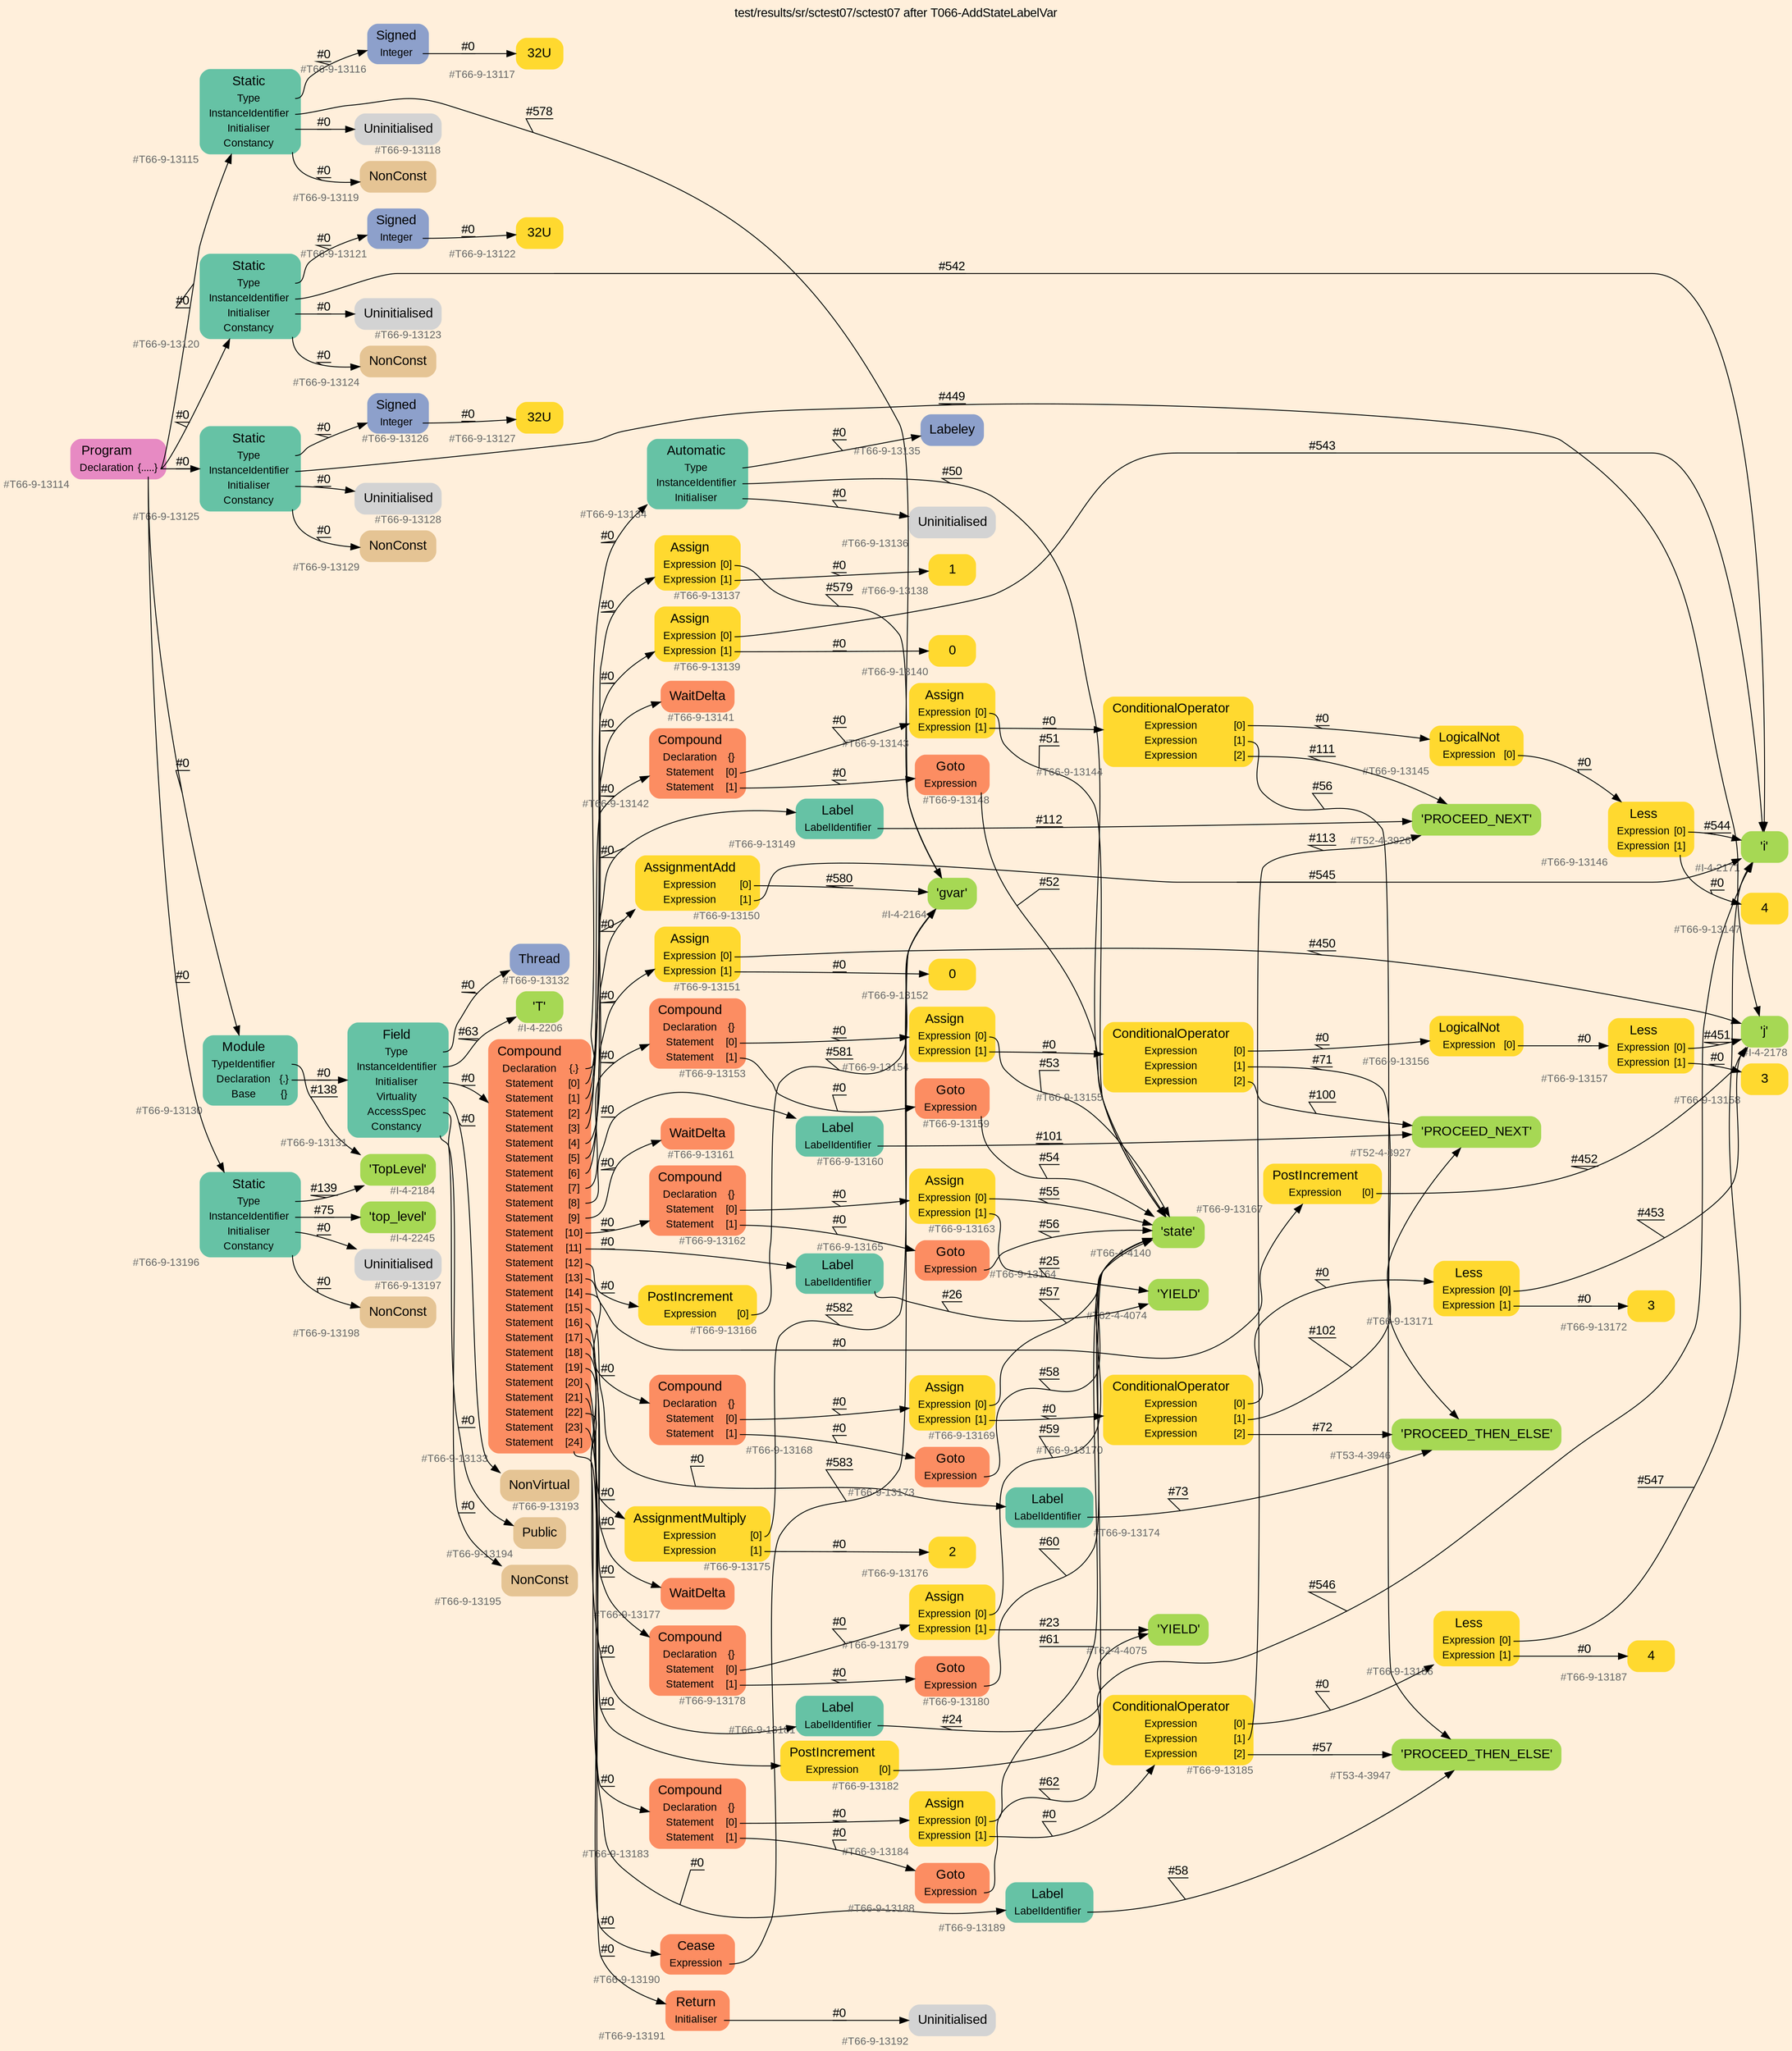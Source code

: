 digraph "test/results/sr/sctest07/sctest07 after T066-AddStateLabelVar" {
label = "test/results/sr/sctest07/sctest07 after T066-AddStateLabelVar"
labelloc = t
graph [
    rankdir = "LR"
    ranksep = 0.3
    bgcolor = antiquewhite1
    color = black
    fontcolor = black
    fontname = "Arial"
];
node [
    fontname = "Arial"
];
edge [
    fontname = "Arial"
];

// -------------------- node figure --------------------
// -------- block #T66-9-13114 ----------
"#T66-9-13114" [
    fillcolor = "/set28/4"
    xlabel = "#T66-9-13114"
    fontsize = "12"
    fontcolor = grey40
    shape = "plaintext"
    label = <<TABLE BORDER="0" CELLBORDER="0" CELLSPACING="0">
     <TR><TD><FONT COLOR="black" POINT-SIZE="15">Program</FONT></TD></TR>
     <TR><TD><FONT COLOR="black" POINT-SIZE="12">Declaration</FONT></TD><TD PORT="port0"><FONT COLOR="black" POINT-SIZE="12">{.....}</FONT></TD></TR>
    </TABLE>>
    style = "rounded,filled"
];

// -------- block #T66-9-13115 ----------
"#T66-9-13115" [
    fillcolor = "/set28/1"
    xlabel = "#T66-9-13115"
    fontsize = "12"
    fontcolor = grey40
    shape = "plaintext"
    label = <<TABLE BORDER="0" CELLBORDER="0" CELLSPACING="0">
     <TR><TD><FONT COLOR="black" POINT-SIZE="15">Static</FONT></TD></TR>
     <TR><TD><FONT COLOR="black" POINT-SIZE="12">Type</FONT></TD><TD PORT="port0"></TD></TR>
     <TR><TD><FONT COLOR="black" POINT-SIZE="12">InstanceIdentifier</FONT></TD><TD PORT="port1"></TD></TR>
     <TR><TD><FONT COLOR="black" POINT-SIZE="12">Initialiser</FONT></TD><TD PORT="port2"></TD></TR>
     <TR><TD><FONT COLOR="black" POINT-SIZE="12">Constancy</FONT></TD><TD PORT="port3"></TD></TR>
    </TABLE>>
    style = "rounded,filled"
];

// -------- block #T66-9-13116 ----------
"#T66-9-13116" [
    fillcolor = "/set28/3"
    xlabel = "#T66-9-13116"
    fontsize = "12"
    fontcolor = grey40
    shape = "plaintext"
    label = <<TABLE BORDER="0" CELLBORDER="0" CELLSPACING="0">
     <TR><TD><FONT COLOR="black" POINT-SIZE="15">Signed</FONT></TD></TR>
     <TR><TD><FONT COLOR="black" POINT-SIZE="12">Integer</FONT></TD><TD PORT="port0"></TD></TR>
    </TABLE>>
    style = "rounded,filled"
];

// -------- block #T66-9-13117 ----------
"#T66-9-13117" [
    fillcolor = "/set28/6"
    xlabel = "#T66-9-13117"
    fontsize = "12"
    fontcolor = grey40
    shape = "plaintext"
    label = <<TABLE BORDER="0" CELLBORDER="0" CELLSPACING="0">
     <TR><TD><FONT COLOR="black" POINT-SIZE="15">32U</FONT></TD></TR>
    </TABLE>>
    style = "rounded,filled"
];

// -------- block #I-4-2164 ----------
"#I-4-2164" [
    fillcolor = "/set28/5"
    xlabel = "#I-4-2164"
    fontsize = "12"
    fontcolor = grey40
    shape = "plaintext"
    label = <<TABLE BORDER="0" CELLBORDER="0" CELLSPACING="0">
     <TR><TD><FONT COLOR="black" POINT-SIZE="15">'gvar'</FONT></TD></TR>
    </TABLE>>
    style = "rounded,filled"
];

// -------- block #T66-9-13118 ----------
"#T66-9-13118" [
    xlabel = "#T66-9-13118"
    fontsize = "12"
    fontcolor = grey40
    shape = "plaintext"
    label = <<TABLE BORDER="0" CELLBORDER="0" CELLSPACING="0">
     <TR><TD><FONT COLOR="black" POINT-SIZE="15">Uninitialised</FONT></TD></TR>
    </TABLE>>
    style = "rounded,filled"
];

// -------- block #T66-9-13119 ----------
"#T66-9-13119" [
    fillcolor = "/set28/7"
    xlabel = "#T66-9-13119"
    fontsize = "12"
    fontcolor = grey40
    shape = "plaintext"
    label = <<TABLE BORDER="0" CELLBORDER="0" CELLSPACING="0">
     <TR><TD><FONT COLOR="black" POINT-SIZE="15">NonConst</FONT></TD></TR>
    </TABLE>>
    style = "rounded,filled"
];

// -------- block #T66-9-13120 ----------
"#T66-9-13120" [
    fillcolor = "/set28/1"
    xlabel = "#T66-9-13120"
    fontsize = "12"
    fontcolor = grey40
    shape = "plaintext"
    label = <<TABLE BORDER="0" CELLBORDER="0" CELLSPACING="0">
     <TR><TD><FONT COLOR="black" POINT-SIZE="15">Static</FONT></TD></TR>
     <TR><TD><FONT COLOR="black" POINT-SIZE="12">Type</FONT></TD><TD PORT="port0"></TD></TR>
     <TR><TD><FONT COLOR="black" POINT-SIZE="12">InstanceIdentifier</FONT></TD><TD PORT="port1"></TD></TR>
     <TR><TD><FONT COLOR="black" POINT-SIZE="12">Initialiser</FONT></TD><TD PORT="port2"></TD></TR>
     <TR><TD><FONT COLOR="black" POINT-SIZE="12">Constancy</FONT></TD><TD PORT="port3"></TD></TR>
    </TABLE>>
    style = "rounded,filled"
];

// -------- block #T66-9-13121 ----------
"#T66-9-13121" [
    fillcolor = "/set28/3"
    xlabel = "#T66-9-13121"
    fontsize = "12"
    fontcolor = grey40
    shape = "plaintext"
    label = <<TABLE BORDER="0" CELLBORDER="0" CELLSPACING="0">
     <TR><TD><FONT COLOR="black" POINT-SIZE="15">Signed</FONT></TD></TR>
     <TR><TD><FONT COLOR="black" POINT-SIZE="12">Integer</FONT></TD><TD PORT="port0"></TD></TR>
    </TABLE>>
    style = "rounded,filled"
];

// -------- block #T66-9-13122 ----------
"#T66-9-13122" [
    fillcolor = "/set28/6"
    xlabel = "#T66-9-13122"
    fontsize = "12"
    fontcolor = grey40
    shape = "plaintext"
    label = <<TABLE BORDER="0" CELLBORDER="0" CELLSPACING="0">
     <TR><TD><FONT COLOR="black" POINT-SIZE="15">32U</FONT></TD></TR>
    </TABLE>>
    style = "rounded,filled"
];

// -------- block #I-4-2171 ----------
"#I-4-2171" [
    fillcolor = "/set28/5"
    xlabel = "#I-4-2171"
    fontsize = "12"
    fontcolor = grey40
    shape = "plaintext"
    label = <<TABLE BORDER="0" CELLBORDER="0" CELLSPACING="0">
     <TR><TD><FONT COLOR="black" POINT-SIZE="15">'i'</FONT></TD></TR>
    </TABLE>>
    style = "rounded,filled"
];

// -------- block #T66-9-13123 ----------
"#T66-9-13123" [
    xlabel = "#T66-9-13123"
    fontsize = "12"
    fontcolor = grey40
    shape = "plaintext"
    label = <<TABLE BORDER="0" CELLBORDER="0" CELLSPACING="0">
     <TR><TD><FONT COLOR="black" POINT-SIZE="15">Uninitialised</FONT></TD></TR>
    </TABLE>>
    style = "rounded,filled"
];

// -------- block #T66-9-13124 ----------
"#T66-9-13124" [
    fillcolor = "/set28/7"
    xlabel = "#T66-9-13124"
    fontsize = "12"
    fontcolor = grey40
    shape = "plaintext"
    label = <<TABLE BORDER="0" CELLBORDER="0" CELLSPACING="0">
     <TR><TD><FONT COLOR="black" POINT-SIZE="15">NonConst</FONT></TD></TR>
    </TABLE>>
    style = "rounded,filled"
];

// -------- block #T66-9-13125 ----------
"#T66-9-13125" [
    fillcolor = "/set28/1"
    xlabel = "#T66-9-13125"
    fontsize = "12"
    fontcolor = grey40
    shape = "plaintext"
    label = <<TABLE BORDER="0" CELLBORDER="0" CELLSPACING="0">
     <TR><TD><FONT COLOR="black" POINT-SIZE="15">Static</FONT></TD></TR>
     <TR><TD><FONT COLOR="black" POINT-SIZE="12">Type</FONT></TD><TD PORT="port0"></TD></TR>
     <TR><TD><FONT COLOR="black" POINT-SIZE="12">InstanceIdentifier</FONT></TD><TD PORT="port1"></TD></TR>
     <TR><TD><FONT COLOR="black" POINT-SIZE="12">Initialiser</FONT></TD><TD PORT="port2"></TD></TR>
     <TR><TD><FONT COLOR="black" POINT-SIZE="12">Constancy</FONT></TD><TD PORT="port3"></TD></TR>
    </TABLE>>
    style = "rounded,filled"
];

// -------- block #T66-9-13126 ----------
"#T66-9-13126" [
    fillcolor = "/set28/3"
    xlabel = "#T66-9-13126"
    fontsize = "12"
    fontcolor = grey40
    shape = "plaintext"
    label = <<TABLE BORDER="0" CELLBORDER="0" CELLSPACING="0">
     <TR><TD><FONT COLOR="black" POINT-SIZE="15">Signed</FONT></TD></TR>
     <TR><TD><FONT COLOR="black" POINT-SIZE="12">Integer</FONT></TD><TD PORT="port0"></TD></TR>
    </TABLE>>
    style = "rounded,filled"
];

// -------- block #T66-9-13127 ----------
"#T66-9-13127" [
    fillcolor = "/set28/6"
    xlabel = "#T66-9-13127"
    fontsize = "12"
    fontcolor = grey40
    shape = "plaintext"
    label = <<TABLE BORDER="0" CELLBORDER="0" CELLSPACING="0">
     <TR><TD><FONT COLOR="black" POINT-SIZE="15">32U</FONT></TD></TR>
    </TABLE>>
    style = "rounded,filled"
];

// -------- block #I-4-2178 ----------
"#I-4-2178" [
    fillcolor = "/set28/5"
    xlabel = "#I-4-2178"
    fontsize = "12"
    fontcolor = grey40
    shape = "plaintext"
    label = <<TABLE BORDER="0" CELLBORDER="0" CELLSPACING="0">
     <TR><TD><FONT COLOR="black" POINT-SIZE="15">'j'</FONT></TD></TR>
    </TABLE>>
    style = "rounded,filled"
];

// -------- block #T66-9-13128 ----------
"#T66-9-13128" [
    xlabel = "#T66-9-13128"
    fontsize = "12"
    fontcolor = grey40
    shape = "plaintext"
    label = <<TABLE BORDER="0" CELLBORDER="0" CELLSPACING="0">
     <TR><TD><FONT COLOR="black" POINT-SIZE="15">Uninitialised</FONT></TD></TR>
    </TABLE>>
    style = "rounded,filled"
];

// -------- block #T66-9-13129 ----------
"#T66-9-13129" [
    fillcolor = "/set28/7"
    xlabel = "#T66-9-13129"
    fontsize = "12"
    fontcolor = grey40
    shape = "plaintext"
    label = <<TABLE BORDER="0" CELLBORDER="0" CELLSPACING="0">
     <TR><TD><FONT COLOR="black" POINT-SIZE="15">NonConst</FONT></TD></TR>
    </TABLE>>
    style = "rounded,filled"
];

// -------- block #T66-9-13130 ----------
"#T66-9-13130" [
    fillcolor = "/set28/1"
    xlabel = "#T66-9-13130"
    fontsize = "12"
    fontcolor = grey40
    shape = "plaintext"
    label = <<TABLE BORDER="0" CELLBORDER="0" CELLSPACING="0">
     <TR><TD><FONT COLOR="black" POINT-SIZE="15">Module</FONT></TD></TR>
     <TR><TD><FONT COLOR="black" POINT-SIZE="12">TypeIdentifier</FONT></TD><TD PORT="port0"></TD></TR>
     <TR><TD><FONT COLOR="black" POINT-SIZE="12">Declaration</FONT></TD><TD PORT="port1"><FONT COLOR="black" POINT-SIZE="12">{.}</FONT></TD></TR>
     <TR><TD><FONT COLOR="black" POINT-SIZE="12">Base</FONT></TD><TD PORT="port2"><FONT COLOR="black" POINT-SIZE="12">{}</FONT></TD></TR>
    </TABLE>>
    style = "rounded,filled"
];

// -------- block #I-4-2184 ----------
"#I-4-2184" [
    fillcolor = "/set28/5"
    xlabel = "#I-4-2184"
    fontsize = "12"
    fontcolor = grey40
    shape = "plaintext"
    label = <<TABLE BORDER="0" CELLBORDER="0" CELLSPACING="0">
     <TR><TD><FONT COLOR="black" POINT-SIZE="15">'TopLevel'</FONT></TD></TR>
    </TABLE>>
    style = "rounded,filled"
];

// -------- block #T66-9-13131 ----------
"#T66-9-13131" [
    fillcolor = "/set28/1"
    xlabel = "#T66-9-13131"
    fontsize = "12"
    fontcolor = grey40
    shape = "plaintext"
    label = <<TABLE BORDER="0" CELLBORDER="0" CELLSPACING="0">
     <TR><TD><FONT COLOR="black" POINT-SIZE="15">Field</FONT></TD></TR>
     <TR><TD><FONT COLOR="black" POINT-SIZE="12">Type</FONT></TD><TD PORT="port0"></TD></TR>
     <TR><TD><FONT COLOR="black" POINT-SIZE="12">InstanceIdentifier</FONT></TD><TD PORT="port1"></TD></TR>
     <TR><TD><FONT COLOR="black" POINT-SIZE="12">Initialiser</FONT></TD><TD PORT="port2"></TD></TR>
     <TR><TD><FONT COLOR="black" POINT-SIZE="12">Virtuality</FONT></TD><TD PORT="port3"></TD></TR>
     <TR><TD><FONT COLOR="black" POINT-SIZE="12">AccessSpec</FONT></TD><TD PORT="port4"></TD></TR>
     <TR><TD><FONT COLOR="black" POINT-SIZE="12">Constancy</FONT></TD><TD PORT="port5"></TD></TR>
    </TABLE>>
    style = "rounded,filled"
];

// -------- block #T66-9-13132 ----------
"#T66-9-13132" [
    fillcolor = "/set28/3"
    xlabel = "#T66-9-13132"
    fontsize = "12"
    fontcolor = grey40
    shape = "plaintext"
    label = <<TABLE BORDER="0" CELLBORDER="0" CELLSPACING="0">
     <TR><TD><FONT COLOR="black" POINT-SIZE="15">Thread</FONT></TD></TR>
    </TABLE>>
    style = "rounded,filled"
];

// -------- block #I-4-2206 ----------
"#I-4-2206" [
    fillcolor = "/set28/5"
    xlabel = "#I-4-2206"
    fontsize = "12"
    fontcolor = grey40
    shape = "plaintext"
    label = <<TABLE BORDER="0" CELLBORDER="0" CELLSPACING="0">
     <TR><TD><FONT COLOR="black" POINT-SIZE="15">'T'</FONT></TD></TR>
    </TABLE>>
    style = "rounded,filled"
];

// -------- block #T66-9-13133 ----------
"#T66-9-13133" [
    fillcolor = "/set28/2"
    xlabel = "#T66-9-13133"
    fontsize = "12"
    fontcolor = grey40
    shape = "plaintext"
    label = <<TABLE BORDER="0" CELLBORDER="0" CELLSPACING="0">
     <TR><TD><FONT COLOR="black" POINT-SIZE="15">Compound</FONT></TD></TR>
     <TR><TD><FONT COLOR="black" POINT-SIZE="12">Declaration</FONT></TD><TD PORT="port0"><FONT COLOR="black" POINT-SIZE="12">{.}</FONT></TD></TR>
     <TR><TD><FONT COLOR="black" POINT-SIZE="12">Statement</FONT></TD><TD PORT="port1"><FONT COLOR="black" POINT-SIZE="12">[0]</FONT></TD></TR>
     <TR><TD><FONT COLOR="black" POINT-SIZE="12">Statement</FONT></TD><TD PORT="port2"><FONT COLOR="black" POINT-SIZE="12">[1]</FONT></TD></TR>
     <TR><TD><FONT COLOR="black" POINT-SIZE="12">Statement</FONT></TD><TD PORT="port3"><FONT COLOR="black" POINT-SIZE="12">[2]</FONT></TD></TR>
     <TR><TD><FONT COLOR="black" POINT-SIZE="12">Statement</FONT></TD><TD PORT="port4"><FONT COLOR="black" POINT-SIZE="12">[3]</FONT></TD></TR>
     <TR><TD><FONT COLOR="black" POINT-SIZE="12">Statement</FONT></TD><TD PORT="port5"><FONT COLOR="black" POINT-SIZE="12">[4]</FONT></TD></TR>
     <TR><TD><FONT COLOR="black" POINT-SIZE="12">Statement</FONT></TD><TD PORT="port6"><FONT COLOR="black" POINT-SIZE="12">[5]</FONT></TD></TR>
     <TR><TD><FONT COLOR="black" POINT-SIZE="12">Statement</FONT></TD><TD PORT="port7"><FONT COLOR="black" POINT-SIZE="12">[6]</FONT></TD></TR>
     <TR><TD><FONT COLOR="black" POINT-SIZE="12">Statement</FONT></TD><TD PORT="port8"><FONT COLOR="black" POINT-SIZE="12">[7]</FONT></TD></TR>
     <TR><TD><FONT COLOR="black" POINT-SIZE="12">Statement</FONT></TD><TD PORT="port9"><FONT COLOR="black" POINT-SIZE="12">[8]</FONT></TD></TR>
     <TR><TD><FONT COLOR="black" POINT-SIZE="12">Statement</FONT></TD><TD PORT="port10"><FONT COLOR="black" POINT-SIZE="12">[9]</FONT></TD></TR>
     <TR><TD><FONT COLOR="black" POINT-SIZE="12">Statement</FONT></TD><TD PORT="port11"><FONT COLOR="black" POINT-SIZE="12">[10]</FONT></TD></TR>
     <TR><TD><FONT COLOR="black" POINT-SIZE="12">Statement</FONT></TD><TD PORT="port12"><FONT COLOR="black" POINT-SIZE="12">[11]</FONT></TD></TR>
     <TR><TD><FONT COLOR="black" POINT-SIZE="12">Statement</FONT></TD><TD PORT="port13"><FONT COLOR="black" POINT-SIZE="12">[12]</FONT></TD></TR>
     <TR><TD><FONT COLOR="black" POINT-SIZE="12">Statement</FONT></TD><TD PORT="port14"><FONT COLOR="black" POINT-SIZE="12">[13]</FONT></TD></TR>
     <TR><TD><FONT COLOR="black" POINT-SIZE="12">Statement</FONT></TD><TD PORT="port15"><FONT COLOR="black" POINT-SIZE="12">[14]</FONT></TD></TR>
     <TR><TD><FONT COLOR="black" POINT-SIZE="12">Statement</FONT></TD><TD PORT="port16"><FONT COLOR="black" POINT-SIZE="12">[15]</FONT></TD></TR>
     <TR><TD><FONT COLOR="black" POINT-SIZE="12">Statement</FONT></TD><TD PORT="port17"><FONT COLOR="black" POINT-SIZE="12">[16]</FONT></TD></TR>
     <TR><TD><FONT COLOR="black" POINT-SIZE="12">Statement</FONT></TD><TD PORT="port18"><FONT COLOR="black" POINT-SIZE="12">[17]</FONT></TD></TR>
     <TR><TD><FONT COLOR="black" POINT-SIZE="12">Statement</FONT></TD><TD PORT="port19"><FONT COLOR="black" POINT-SIZE="12">[18]</FONT></TD></TR>
     <TR><TD><FONT COLOR="black" POINT-SIZE="12">Statement</FONT></TD><TD PORT="port20"><FONT COLOR="black" POINT-SIZE="12">[19]</FONT></TD></TR>
     <TR><TD><FONT COLOR="black" POINT-SIZE="12">Statement</FONT></TD><TD PORT="port21"><FONT COLOR="black" POINT-SIZE="12">[20]</FONT></TD></TR>
     <TR><TD><FONT COLOR="black" POINT-SIZE="12">Statement</FONT></TD><TD PORT="port22"><FONT COLOR="black" POINT-SIZE="12">[21]</FONT></TD></TR>
     <TR><TD><FONT COLOR="black" POINT-SIZE="12">Statement</FONT></TD><TD PORT="port23"><FONT COLOR="black" POINT-SIZE="12">[22]</FONT></TD></TR>
     <TR><TD><FONT COLOR="black" POINT-SIZE="12">Statement</FONT></TD><TD PORT="port24"><FONT COLOR="black" POINT-SIZE="12">[23]</FONT></TD></TR>
     <TR><TD><FONT COLOR="black" POINT-SIZE="12">Statement</FONT></TD><TD PORT="port25"><FONT COLOR="black" POINT-SIZE="12">[24]</FONT></TD></TR>
    </TABLE>>
    style = "rounded,filled"
];

// -------- block #T66-9-13134 ----------
"#T66-9-13134" [
    fillcolor = "/set28/1"
    xlabel = "#T66-9-13134"
    fontsize = "12"
    fontcolor = grey40
    shape = "plaintext"
    label = <<TABLE BORDER="0" CELLBORDER="0" CELLSPACING="0">
     <TR><TD><FONT COLOR="black" POINT-SIZE="15">Automatic</FONT></TD></TR>
     <TR><TD><FONT COLOR="black" POINT-SIZE="12">Type</FONT></TD><TD PORT="port0"></TD></TR>
     <TR><TD><FONT COLOR="black" POINT-SIZE="12">InstanceIdentifier</FONT></TD><TD PORT="port1"></TD></TR>
     <TR><TD><FONT COLOR="black" POINT-SIZE="12">Initialiser</FONT></TD><TD PORT="port2"></TD></TR>
    </TABLE>>
    style = "rounded,filled"
];

// -------- block #T66-9-13135 ----------
"#T66-9-13135" [
    fillcolor = "/set28/3"
    xlabel = "#T66-9-13135"
    fontsize = "12"
    fontcolor = grey40
    shape = "plaintext"
    label = <<TABLE BORDER="0" CELLBORDER="0" CELLSPACING="0">
     <TR><TD><FONT COLOR="black" POINT-SIZE="15">Labeley</FONT></TD></TR>
    </TABLE>>
    style = "rounded,filled"
];

// -------- block #T66-4-4140 ----------
"#T66-4-4140" [
    fillcolor = "/set28/5"
    xlabel = "#T66-4-4140"
    fontsize = "12"
    fontcolor = grey40
    shape = "plaintext"
    label = <<TABLE BORDER="0" CELLBORDER="0" CELLSPACING="0">
     <TR><TD><FONT COLOR="black" POINT-SIZE="15">'state'</FONT></TD></TR>
    </TABLE>>
    style = "rounded,filled"
];

// -------- block #T66-9-13136 ----------
"#T66-9-13136" [
    xlabel = "#T66-9-13136"
    fontsize = "12"
    fontcolor = grey40
    shape = "plaintext"
    label = <<TABLE BORDER="0" CELLBORDER="0" CELLSPACING="0">
     <TR><TD><FONT COLOR="black" POINT-SIZE="15">Uninitialised</FONT></TD></TR>
    </TABLE>>
    style = "rounded,filled"
];

// -------- block #T66-9-13137 ----------
"#T66-9-13137" [
    fillcolor = "/set28/6"
    xlabel = "#T66-9-13137"
    fontsize = "12"
    fontcolor = grey40
    shape = "plaintext"
    label = <<TABLE BORDER="0" CELLBORDER="0" CELLSPACING="0">
     <TR><TD><FONT COLOR="black" POINT-SIZE="15">Assign</FONT></TD></TR>
     <TR><TD><FONT COLOR="black" POINT-SIZE="12">Expression</FONT></TD><TD PORT="port0"><FONT COLOR="black" POINT-SIZE="12">[0]</FONT></TD></TR>
     <TR><TD><FONT COLOR="black" POINT-SIZE="12">Expression</FONT></TD><TD PORT="port1"><FONT COLOR="black" POINT-SIZE="12">[1]</FONT></TD></TR>
    </TABLE>>
    style = "rounded,filled"
];

// -------- block #T66-9-13138 ----------
"#T66-9-13138" [
    fillcolor = "/set28/6"
    xlabel = "#T66-9-13138"
    fontsize = "12"
    fontcolor = grey40
    shape = "plaintext"
    label = <<TABLE BORDER="0" CELLBORDER="0" CELLSPACING="0">
     <TR><TD><FONT COLOR="black" POINT-SIZE="15">1</FONT></TD></TR>
    </TABLE>>
    style = "rounded,filled"
];

// -------- block #T66-9-13139 ----------
"#T66-9-13139" [
    fillcolor = "/set28/6"
    xlabel = "#T66-9-13139"
    fontsize = "12"
    fontcolor = grey40
    shape = "plaintext"
    label = <<TABLE BORDER="0" CELLBORDER="0" CELLSPACING="0">
     <TR><TD><FONT COLOR="black" POINT-SIZE="15">Assign</FONT></TD></TR>
     <TR><TD><FONT COLOR="black" POINT-SIZE="12">Expression</FONT></TD><TD PORT="port0"><FONT COLOR="black" POINT-SIZE="12">[0]</FONT></TD></TR>
     <TR><TD><FONT COLOR="black" POINT-SIZE="12">Expression</FONT></TD><TD PORT="port1"><FONT COLOR="black" POINT-SIZE="12">[1]</FONT></TD></TR>
    </TABLE>>
    style = "rounded,filled"
];

// -------- block #T66-9-13140 ----------
"#T66-9-13140" [
    fillcolor = "/set28/6"
    xlabel = "#T66-9-13140"
    fontsize = "12"
    fontcolor = grey40
    shape = "plaintext"
    label = <<TABLE BORDER="0" CELLBORDER="0" CELLSPACING="0">
     <TR><TD><FONT COLOR="black" POINT-SIZE="15">0</FONT></TD></TR>
    </TABLE>>
    style = "rounded,filled"
];

// -------- block #T66-9-13141 ----------
"#T66-9-13141" [
    fillcolor = "/set28/2"
    xlabel = "#T66-9-13141"
    fontsize = "12"
    fontcolor = grey40
    shape = "plaintext"
    label = <<TABLE BORDER="0" CELLBORDER="0" CELLSPACING="0">
     <TR><TD><FONT COLOR="black" POINT-SIZE="15">WaitDelta</FONT></TD></TR>
    </TABLE>>
    style = "rounded,filled"
];

// -------- block #T66-9-13142 ----------
"#T66-9-13142" [
    fillcolor = "/set28/2"
    xlabel = "#T66-9-13142"
    fontsize = "12"
    fontcolor = grey40
    shape = "plaintext"
    label = <<TABLE BORDER="0" CELLBORDER="0" CELLSPACING="0">
     <TR><TD><FONT COLOR="black" POINT-SIZE="15">Compound</FONT></TD></TR>
     <TR><TD><FONT COLOR="black" POINT-SIZE="12">Declaration</FONT></TD><TD PORT="port0"><FONT COLOR="black" POINT-SIZE="12">{}</FONT></TD></TR>
     <TR><TD><FONT COLOR="black" POINT-SIZE="12">Statement</FONT></TD><TD PORT="port1"><FONT COLOR="black" POINT-SIZE="12">[0]</FONT></TD></TR>
     <TR><TD><FONT COLOR="black" POINT-SIZE="12">Statement</FONT></TD><TD PORT="port2"><FONT COLOR="black" POINT-SIZE="12">[1]</FONT></TD></TR>
    </TABLE>>
    style = "rounded,filled"
];

// -------- block #T66-9-13143 ----------
"#T66-9-13143" [
    fillcolor = "/set28/6"
    xlabel = "#T66-9-13143"
    fontsize = "12"
    fontcolor = grey40
    shape = "plaintext"
    label = <<TABLE BORDER="0" CELLBORDER="0" CELLSPACING="0">
     <TR><TD><FONT COLOR="black" POINT-SIZE="15">Assign</FONT></TD></TR>
     <TR><TD><FONT COLOR="black" POINT-SIZE="12">Expression</FONT></TD><TD PORT="port0"><FONT COLOR="black" POINT-SIZE="12">[0]</FONT></TD></TR>
     <TR><TD><FONT COLOR="black" POINT-SIZE="12">Expression</FONT></TD><TD PORT="port1"><FONT COLOR="black" POINT-SIZE="12">[1]</FONT></TD></TR>
    </TABLE>>
    style = "rounded,filled"
];

// -------- block #T66-9-13144 ----------
"#T66-9-13144" [
    fillcolor = "/set28/6"
    xlabel = "#T66-9-13144"
    fontsize = "12"
    fontcolor = grey40
    shape = "plaintext"
    label = <<TABLE BORDER="0" CELLBORDER="0" CELLSPACING="0">
     <TR><TD><FONT COLOR="black" POINT-SIZE="15">ConditionalOperator</FONT></TD></TR>
     <TR><TD><FONT COLOR="black" POINT-SIZE="12">Expression</FONT></TD><TD PORT="port0"><FONT COLOR="black" POINT-SIZE="12">[0]</FONT></TD></TR>
     <TR><TD><FONT COLOR="black" POINT-SIZE="12">Expression</FONT></TD><TD PORT="port1"><FONT COLOR="black" POINT-SIZE="12">[1]</FONT></TD></TR>
     <TR><TD><FONT COLOR="black" POINT-SIZE="12">Expression</FONT></TD><TD PORT="port2"><FONT COLOR="black" POINT-SIZE="12">[2]</FONT></TD></TR>
    </TABLE>>
    style = "rounded,filled"
];

// -------- block #T66-9-13145 ----------
"#T66-9-13145" [
    fillcolor = "/set28/6"
    xlabel = "#T66-9-13145"
    fontsize = "12"
    fontcolor = grey40
    shape = "plaintext"
    label = <<TABLE BORDER="0" CELLBORDER="0" CELLSPACING="0">
     <TR><TD><FONT COLOR="black" POINT-SIZE="15">LogicalNot</FONT></TD></TR>
     <TR><TD><FONT COLOR="black" POINT-SIZE="12">Expression</FONT></TD><TD PORT="port0"><FONT COLOR="black" POINT-SIZE="12">[0]</FONT></TD></TR>
    </TABLE>>
    style = "rounded,filled"
];

// -------- block #T66-9-13146 ----------
"#T66-9-13146" [
    fillcolor = "/set28/6"
    xlabel = "#T66-9-13146"
    fontsize = "12"
    fontcolor = grey40
    shape = "plaintext"
    label = <<TABLE BORDER="0" CELLBORDER="0" CELLSPACING="0">
     <TR><TD><FONT COLOR="black" POINT-SIZE="15">Less</FONT></TD></TR>
     <TR><TD><FONT COLOR="black" POINT-SIZE="12">Expression</FONT></TD><TD PORT="port0"><FONT COLOR="black" POINT-SIZE="12">[0]</FONT></TD></TR>
     <TR><TD><FONT COLOR="black" POINT-SIZE="12">Expression</FONT></TD><TD PORT="port1"><FONT COLOR="black" POINT-SIZE="12">[1]</FONT></TD></TR>
    </TABLE>>
    style = "rounded,filled"
];

// -------- block #T66-9-13147 ----------
"#T66-9-13147" [
    fillcolor = "/set28/6"
    xlabel = "#T66-9-13147"
    fontsize = "12"
    fontcolor = grey40
    shape = "plaintext"
    label = <<TABLE BORDER="0" CELLBORDER="0" CELLSPACING="0">
     <TR><TD><FONT COLOR="black" POINT-SIZE="15">4</FONT></TD></TR>
    </TABLE>>
    style = "rounded,filled"
];

// -------- block #T53-4-3947 ----------
"#T53-4-3947" [
    fillcolor = "/set28/5"
    xlabel = "#T53-4-3947"
    fontsize = "12"
    fontcolor = grey40
    shape = "plaintext"
    label = <<TABLE BORDER="0" CELLBORDER="0" CELLSPACING="0">
     <TR><TD><FONT COLOR="black" POINT-SIZE="15">'PROCEED_THEN_ELSE'</FONT></TD></TR>
    </TABLE>>
    style = "rounded,filled"
];

// -------- block #T52-4-3926 ----------
"#T52-4-3926" [
    fillcolor = "/set28/5"
    xlabel = "#T52-4-3926"
    fontsize = "12"
    fontcolor = grey40
    shape = "plaintext"
    label = <<TABLE BORDER="0" CELLBORDER="0" CELLSPACING="0">
     <TR><TD><FONT COLOR="black" POINT-SIZE="15">'PROCEED_NEXT'</FONT></TD></TR>
    </TABLE>>
    style = "rounded,filled"
];

// -------- block #T66-9-13148 ----------
"#T66-9-13148" [
    fillcolor = "/set28/2"
    xlabel = "#T66-9-13148"
    fontsize = "12"
    fontcolor = grey40
    shape = "plaintext"
    label = <<TABLE BORDER="0" CELLBORDER="0" CELLSPACING="0">
     <TR><TD><FONT COLOR="black" POINT-SIZE="15">Goto</FONT></TD></TR>
     <TR><TD><FONT COLOR="black" POINT-SIZE="12">Expression</FONT></TD><TD PORT="port0"></TD></TR>
    </TABLE>>
    style = "rounded,filled"
];

// -------- block #T66-9-13149 ----------
"#T66-9-13149" [
    fillcolor = "/set28/1"
    xlabel = "#T66-9-13149"
    fontsize = "12"
    fontcolor = grey40
    shape = "plaintext"
    label = <<TABLE BORDER="0" CELLBORDER="0" CELLSPACING="0">
     <TR><TD><FONT COLOR="black" POINT-SIZE="15">Label</FONT></TD></TR>
     <TR><TD><FONT COLOR="black" POINT-SIZE="12">LabelIdentifier</FONT></TD><TD PORT="port0"></TD></TR>
    </TABLE>>
    style = "rounded,filled"
];

// -------- block #T66-9-13150 ----------
"#T66-9-13150" [
    fillcolor = "/set28/6"
    xlabel = "#T66-9-13150"
    fontsize = "12"
    fontcolor = grey40
    shape = "plaintext"
    label = <<TABLE BORDER="0" CELLBORDER="0" CELLSPACING="0">
     <TR><TD><FONT COLOR="black" POINT-SIZE="15">AssignmentAdd</FONT></TD></TR>
     <TR><TD><FONT COLOR="black" POINT-SIZE="12">Expression</FONT></TD><TD PORT="port0"><FONT COLOR="black" POINT-SIZE="12">[0]</FONT></TD></TR>
     <TR><TD><FONT COLOR="black" POINT-SIZE="12">Expression</FONT></TD><TD PORT="port1"><FONT COLOR="black" POINT-SIZE="12">[1]</FONT></TD></TR>
    </TABLE>>
    style = "rounded,filled"
];

// -------- block #T66-9-13151 ----------
"#T66-9-13151" [
    fillcolor = "/set28/6"
    xlabel = "#T66-9-13151"
    fontsize = "12"
    fontcolor = grey40
    shape = "plaintext"
    label = <<TABLE BORDER="0" CELLBORDER="0" CELLSPACING="0">
     <TR><TD><FONT COLOR="black" POINT-SIZE="15">Assign</FONT></TD></TR>
     <TR><TD><FONT COLOR="black" POINT-SIZE="12">Expression</FONT></TD><TD PORT="port0"><FONT COLOR="black" POINT-SIZE="12">[0]</FONT></TD></TR>
     <TR><TD><FONT COLOR="black" POINT-SIZE="12">Expression</FONT></TD><TD PORT="port1"><FONT COLOR="black" POINT-SIZE="12">[1]</FONT></TD></TR>
    </TABLE>>
    style = "rounded,filled"
];

// -------- block #T66-9-13152 ----------
"#T66-9-13152" [
    fillcolor = "/set28/6"
    xlabel = "#T66-9-13152"
    fontsize = "12"
    fontcolor = grey40
    shape = "plaintext"
    label = <<TABLE BORDER="0" CELLBORDER="0" CELLSPACING="0">
     <TR><TD><FONT COLOR="black" POINT-SIZE="15">0</FONT></TD></TR>
    </TABLE>>
    style = "rounded,filled"
];

// -------- block #T66-9-13153 ----------
"#T66-9-13153" [
    fillcolor = "/set28/2"
    xlabel = "#T66-9-13153"
    fontsize = "12"
    fontcolor = grey40
    shape = "plaintext"
    label = <<TABLE BORDER="0" CELLBORDER="0" CELLSPACING="0">
     <TR><TD><FONT COLOR="black" POINT-SIZE="15">Compound</FONT></TD></TR>
     <TR><TD><FONT COLOR="black" POINT-SIZE="12">Declaration</FONT></TD><TD PORT="port0"><FONT COLOR="black" POINT-SIZE="12">{}</FONT></TD></TR>
     <TR><TD><FONT COLOR="black" POINT-SIZE="12">Statement</FONT></TD><TD PORT="port1"><FONT COLOR="black" POINT-SIZE="12">[0]</FONT></TD></TR>
     <TR><TD><FONT COLOR="black" POINT-SIZE="12">Statement</FONT></TD><TD PORT="port2"><FONT COLOR="black" POINT-SIZE="12">[1]</FONT></TD></TR>
    </TABLE>>
    style = "rounded,filled"
];

// -------- block #T66-9-13154 ----------
"#T66-9-13154" [
    fillcolor = "/set28/6"
    xlabel = "#T66-9-13154"
    fontsize = "12"
    fontcolor = grey40
    shape = "plaintext"
    label = <<TABLE BORDER="0" CELLBORDER="0" CELLSPACING="0">
     <TR><TD><FONT COLOR="black" POINT-SIZE="15">Assign</FONT></TD></TR>
     <TR><TD><FONT COLOR="black" POINT-SIZE="12">Expression</FONT></TD><TD PORT="port0"><FONT COLOR="black" POINT-SIZE="12">[0]</FONT></TD></TR>
     <TR><TD><FONT COLOR="black" POINT-SIZE="12">Expression</FONT></TD><TD PORT="port1"><FONT COLOR="black" POINT-SIZE="12">[1]</FONT></TD></TR>
    </TABLE>>
    style = "rounded,filled"
];

// -------- block #T66-9-13155 ----------
"#T66-9-13155" [
    fillcolor = "/set28/6"
    xlabel = "#T66-9-13155"
    fontsize = "12"
    fontcolor = grey40
    shape = "plaintext"
    label = <<TABLE BORDER="0" CELLBORDER="0" CELLSPACING="0">
     <TR><TD><FONT COLOR="black" POINT-SIZE="15">ConditionalOperator</FONT></TD></TR>
     <TR><TD><FONT COLOR="black" POINT-SIZE="12">Expression</FONT></TD><TD PORT="port0"><FONT COLOR="black" POINT-SIZE="12">[0]</FONT></TD></TR>
     <TR><TD><FONT COLOR="black" POINT-SIZE="12">Expression</FONT></TD><TD PORT="port1"><FONT COLOR="black" POINT-SIZE="12">[1]</FONT></TD></TR>
     <TR><TD><FONT COLOR="black" POINT-SIZE="12">Expression</FONT></TD><TD PORT="port2"><FONT COLOR="black" POINT-SIZE="12">[2]</FONT></TD></TR>
    </TABLE>>
    style = "rounded,filled"
];

// -------- block #T66-9-13156 ----------
"#T66-9-13156" [
    fillcolor = "/set28/6"
    xlabel = "#T66-9-13156"
    fontsize = "12"
    fontcolor = grey40
    shape = "plaintext"
    label = <<TABLE BORDER="0" CELLBORDER="0" CELLSPACING="0">
     <TR><TD><FONT COLOR="black" POINT-SIZE="15">LogicalNot</FONT></TD></TR>
     <TR><TD><FONT COLOR="black" POINT-SIZE="12">Expression</FONT></TD><TD PORT="port0"><FONT COLOR="black" POINT-SIZE="12">[0]</FONT></TD></TR>
    </TABLE>>
    style = "rounded,filled"
];

// -------- block #T66-9-13157 ----------
"#T66-9-13157" [
    fillcolor = "/set28/6"
    xlabel = "#T66-9-13157"
    fontsize = "12"
    fontcolor = grey40
    shape = "plaintext"
    label = <<TABLE BORDER="0" CELLBORDER="0" CELLSPACING="0">
     <TR><TD><FONT COLOR="black" POINT-SIZE="15">Less</FONT></TD></TR>
     <TR><TD><FONT COLOR="black" POINT-SIZE="12">Expression</FONT></TD><TD PORT="port0"><FONT COLOR="black" POINT-SIZE="12">[0]</FONT></TD></TR>
     <TR><TD><FONT COLOR="black" POINT-SIZE="12">Expression</FONT></TD><TD PORT="port1"><FONT COLOR="black" POINT-SIZE="12">[1]</FONT></TD></TR>
    </TABLE>>
    style = "rounded,filled"
];

// -------- block #T66-9-13158 ----------
"#T66-9-13158" [
    fillcolor = "/set28/6"
    xlabel = "#T66-9-13158"
    fontsize = "12"
    fontcolor = grey40
    shape = "plaintext"
    label = <<TABLE BORDER="0" CELLBORDER="0" CELLSPACING="0">
     <TR><TD><FONT COLOR="black" POINT-SIZE="15">3</FONT></TD></TR>
    </TABLE>>
    style = "rounded,filled"
];

// -------- block #T53-4-3946 ----------
"#T53-4-3946" [
    fillcolor = "/set28/5"
    xlabel = "#T53-4-3946"
    fontsize = "12"
    fontcolor = grey40
    shape = "plaintext"
    label = <<TABLE BORDER="0" CELLBORDER="0" CELLSPACING="0">
     <TR><TD><FONT COLOR="black" POINT-SIZE="15">'PROCEED_THEN_ELSE'</FONT></TD></TR>
    </TABLE>>
    style = "rounded,filled"
];

// -------- block #T52-4-3927 ----------
"#T52-4-3927" [
    fillcolor = "/set28/5"
    xlabel = "#T52-4-3927"
    fontsize = "12"
    fontcolor = grey40
    shape = "plaintext"
    label = <<TABLE BORDER="0" CELLBORDER="0" CELLSPACING="0">
     <TR><TD><FONT COLOR="black" POINT-SIZE="15">'PROCEED_NEXT'</FONT></TD></TR>
    </TABLE>>
    style = "rounded,filled"
];

// -------- block #T66-9-13159 ----------
"#T66-9-13159" [
    fillcolor = "/set28/2"
    xlabel = "#T66-9-13159"
    fontsize = "12"
    fontcolor = grey40
    shape = "plaintext"
    label = <<TABLE BORDER="0" CELLBORDER="0" CELLSPACING="0">
     <TR><TD><FONT COLOR="black" POINT-SIZE="15">Goto</FONT></TD></TR>
     <TR><TD><FONT COLOR="black" POINT-SIZE="12">Expression</FONT></TD><TD PORT="port0"></TD></TR>
    </TABLE>>
    style = "rounded,filled"
];

// -------- block #T66-9-13160 ----------
"#T66-9-13160" [
    fillcolor = "/set28/1"
    xlabel = "#T66-9-13160"
    fontsize = "12"
    fontcolor = grey40
    shape = "plaintext"
    label = <<TABLE BORDER="0" CELLBORDER="0" CELLSPACING="0">
     <TR><TD><FONT COLOR="black" POINT-SIZE="15">Label</FONT></TD></TR>
     <TR><TD><FONT COLOR="black" POINT-SIZE="12">LabelIdentifier</FONT></TD><TD PORT="port0"></TD></TR>
    </TABLE>>
    style = "rounded,filled"
];

// -------- block #T66-9-13161 ----------
"#T66-9-13161" [
    fillcolor = "/set28/2"
    xlabel = "#T66-9-13161"
    fontsize = "12"
    fontcolor = grey40
    shape = "plaintext"
    label = <<TABLE BORDER="0" CELLBORDER="0" CELLSPACING="0">
     <TR><TD><FONT COLOR="black" POINT-SIZE="15">WaitDelta</FONT></TD></TR>
    </TABLE>>
    style = "rounded,filled"
];

// -------- block #T66-9-13162 ----------
"#T66-9-13162" [
    fillcolor = "/set28/2"
    xlabel = "#T66-9-13162"
    fontsize = "12"
    fontcolor = grey40
    shape = "plaintext"
    label = <<TABLE BORDER="0" CELLBORDER="0" CELLSPACING="0">
     <TR><TD><FONT COLOR="black" POINT-SIZE="15">Compound</FONT></TD></TR>
     <TR><TD><FONT COLOR="black" POINT-SIZE="12">Declaration</FONT></TD><TD PORT="port0"><FONT COLOR="black" POINT-SIZE="12">{}</FONT></TD></TR>
     <TR><TD><FONT COLOR="black" POINT-SIZE="12">Statement</FONT></TD><TD PORT="port1"><FONT COLOR="black" POINT-SIZE="12">[0]</FONT></TD></TR>
     <TR><TD><FONT COLOR="black" POINT-SIZE="12">Statement</FONT></TD><TD PORT="port2"><FONT COLOR="black" POINT-SIZE="12">[1]</FONT></TD></TR>
    </TABLE>>
    style = "rounded,filled"
];

// -------- block #T66-9-13163 ----------
"#T66-9-13163" [
    fillcolor = "/set28/6"
    xlabel = "#T66-9-13163"
    fontsize = "12"
    fontcolor = grey40
    shape = "plaintext"
    label = <<TABLE BORDER="0" CELLBORDER="0" CELLSPACING="0">
     <TR><TD><FONT COLOR="black" POINT-SIZE="15">Assign</FONT></TD></TR>
     <TR><TD><FONT COLOR="black" POINT-SIZE="12">Expression</FONT></TD><TD PORT="port0"><FONT COLOR="black" POINT-SIZE="12">[0]</FONT></TD></TR>
     <TR><TD><FONT COLOR="black" POINT-SIZE="12">Expression</FONT></TD><TD PORT="port1"><FONT COLOR="black" POINT-SIZE="12">[1]</FONT></TD></TR>
    </TABLE>>
    style = "rounded,filled"
];

// -------- block #T62-4-4074 ----------
"#T62-4-4074" [
    fillcolor = "/set28/5"
    xlabel = "#T62-4-4074"
    fontsize = "12"
    fontcolor = grey40
    shape = "plaintext"
    label = <<TABLE BORDER="0" CELLBORDER="0" CELLSPACING="0">
     <TR><TD><FONT COLOR="black" POINT-SIZE="15">'YIELD'</FONT></TD></TR>
    </TABLE>>
    style = "rounded,filled"
];

// -------- block #T66-9-13164 ----------
"#T66-9-13164" [
    fillcolor = "/set28/2"
    xlabel = "#T66-9-13164"
    fontsize = "12"
    fontcolor = grey40
    shape = "plaintext"
    label = <<TABLE BORDER="0" CELLBORDER="0" CELLSPACING="0">
     <TR><TD><FONT COLOR="black" POINT-SIZE="15">Goto</FONT></TD></TR>
     <TR><TD><FONT COLOR="black" POINT-SIZE="12">Expression</FONT></TD><TD PORT="port0"></TD></TR>
    </TABLE>>
    style = "rounded,filled"
];

// -------- block #T66-9-13165 ----------
"#T66-9-13165" [
    fillcolor = "/set28/1"
    xlabel = "#T66-9-13165"
    fontsize = "12"
    fontcolor = grey40
    shape = "plaintext"
    label = <<TABLE BORDER="0" CELLBORDER="0" CELLSPACING="0">
     <TR><TD><FONT COLOR="black" POINT-SIZE="15">Label</FONT></TD></TR>
     <TR><TD><FONT COLOR="black" POINT-SIZE="12">LabelIdentifier</FONT></TD><TD PORT="port0"></TD></TR>
    </TABLE>>
    style = "rounded,filled"
];

// -------- block #T66-9-13166 ----------
"#T66-9-13166" [
    fillcolor = "/set28/6"
    xlabel = "#T66-9-13166"
    fontsize = "12"
    fontcolor = grey40
    shape = "plaintext"
    label = <<TABLE BORDER="0" CELLBORDER="0" CELLSPACING="0">
     <TR><TD><FONT COLOR="black" POINT-SIZE="15">PostIncrement</FONT></TD></TR>
     <TR><TD><FONT COLOR="black" POINT-SIZE="12">Expression</FONT></TD><TD PORT="port0"><FONT COLOR="black" POINT-SIZE="12">[0]</FONT></TD></TR>
    </TABLE>>
    style = "rounded,filled"
];

// -------- block #T66-9-13167 ----------
"#T66-9-13167" [
    fillcolor = "/set28/6"
    xlabel = "#T66-9-13167"
    fontsize = "12"
    fontcolor = grey40
    shape = "plaintext"
    label = <<TABLE BORDER="0" CELLBORDER="0" CELLSPACING="0">
     <TR><TD><FONT COLOR="black" POINT-SIZE="15">PostIncrement</FONT></TD></TR>
     <TR><TD><FONT COLOR="black" POINT-SIZE="12">Expression</FONT></TD><TD PORT="port0"><FONT COLOR="black" POINT-SIZE="12">[0]</FONT></TD></TR>
    </TABLE>>
    style = "rounded,filled"
];

// -------- block #T66-9-13168 ----------
"#T66-9-13168" [
    fillcolor = "/set28/2"
    xlabel = "#T66-9-13168"
    fontsize = "12"
    fontcolor = grey40
    shape = "plaintext"
    label = <<TABLE BORDER="0" CELLBORDER="0" CELLSPACING="0">
     <TR><TD><FONT COLOR="black" POINT-SIZE="15">Compound</FONT></TD></TR>
     <TR><TD><FONT COLOR="black" POINT-SIZE="12">Declaration</FONT></TD><TD PORT="port0"><FONT COLOR="black" POINT-SIZE="12">{}</FONT></TD></TR>
     <TR><TD><FONT COLOR="black" POINT-SIZE="12">Statement</FONT></TD><TD PORT="port1"><FONT COLOR="black" POINT-SIZE="12">[0]</FONT></TD></TR>
     <TR><TD><FONT COLOR="black" POINT-SIZE="12">Statement</FONT></TD><TD PORT="port2"><FONT COLOR="black" POINT-SIZE="12">[1]</FONT></TD></TR>
    </TABLE>>
    style = "rounded,filled"
];

// -------- block #T66-9-13169 ----------
"#T66-9-13169" [
    fillcolor = "/set28/6"
    xlabel = "#T66-9-13169"
    fontsize = "12"
    fontcolor = grey40
    shape = "plaintext"
    label = <<TABLE BORDER="0" CELLBORDER="0" CELLSPACING="0">
     <TR><TD><FONT COLOR="black" POINT-SIZE="15">Assign</FONT></TD></TR>
     <TR><TD><FONT COLOR="black" POINT-SIZE="12">Expression</FONT></TD><TD PORT="port0"><FONT COLOR="black" POINT-SIZE="12">[0]</FONT></TD></TR>
     <TR><TD><FONT COLOR="black" POINT-SIZE="12">Expression</FONT></TD><TD PORT="port1"><FONT COLOR="black" POINT-SIZE="12">[1]</FONT></TD></TR>
    </TABLE>>
    style = "rounded,filled"
];

// -------- block #T66-9-13170 ----------
"#T66-9-13170" [
    fillcolor = "/set28/6"
    xlabel = "#T66-9-13170"
    fontsize = "12"
    fontcolor = grey40
    shape = "plaintext"
    label = <<TABLE BORDER="0" CELLBORDER="0" CELLSPACING="0">
     <TR><TD><FONT COLOR="black" POINT-SIZE="15">ConditionalOperator</FONT></TD></TR>
     <TR><TD><FONT COLOR="black" POINT-SIZE="12">Expression</FONT></TD><TD PORT="port0"><FONT COLOR="black" POINT-SIZE="12">[0]</FONT></TD></TR>
     <TR><TD><FONT COLOR="black" POINT-SIZE="12">Expression</FONT></TD><TD PORT="port1"><FONT COLOR="black" POINT-SIZE="12">[1]</FONT></TD></TR>
     <TR><TD><FONT COLOR="black" POINT-SIZE="12">Expression</FONT></TD><TD PORT="port2"><FONT COLOR="black" POINT-SIZE="12">[2]</FONT></TD></TR>
    </TABLE>>
    style = "rounded,filled"
];

// -------- block #T66-9-13171 ----------
"#T66-9-13171" [
    fillcolor = "/set28/6"
    xlabel = "#T66-9-13171"
    fontsize = "12"
    fontcolor = grey40
    shape = "plaintext"
    label = <<TABLE BORDER="0" CELLBORDER="0" CELLSPACING="0">
     <TR><TD><FONT COLOR="black" POINT-SIZE="15">Less</FONT></TD></TR>
     <TR><TD><FONT COLOR="black" POINT-SIZE="12">Expression</FONT></TD><TD PORT="port0"><FONT COLOR="black" POINT-SIZE="12">[0]</FONT></TD></TR>
     <TR><TD><FONT COLOR="black" POINT-SIZE="12">Expression</FONT></TD><TD PORT="port1"><FONT COLOR="black" POINT-SIZE="12">[1]</FONT></TD></TR>
    </TABLE>>
    style = "rounded,filled"
];

// -------- block #T66-9-13172 ----------
"#T66-9-13172" [
    fillcolor = "/set28/6"
    xlabel = "#T66-9-13172"
    fontsize = "12"
    fontcolor = grey40
    shape = "plaintext"
    label = <<TABLE BORDER="0" CELLBORDER="0" CELLSPACING="0">
     <TR><TD><FONT COLOR="black" POINT-SIZE="15">3</FONT></TD></TR>
    </TABLE>>
    style = "rounded,filled"
];

// -------- block #T66-9-13173 ----------
"#T66-9-13173" [
    fillcolor = "/set28/2"
    xlabel = "#T66-9-13173"
    fontsize = "12"
    fontcolor = grey40
    shape = "plaintext"
    label = <<TABLE BORDER="0" CELLBORDER="0" CELLSPACING="0">
     <TR><TD><FONT COLOR="black" POINT-SIZE="15">Goto</FONT></TD></TR>
     <TR><TD><FONT COLOR="black" POINT-SIZE="12">Expression</FONT></TD><TD PORT="port0"></TD></TR>
    </TABLE>>
    style = "rounded,filled"
];

// -------- block #T66-9-13174 ----------
"#T66-9-13174" [
    fillcolor = "/set28/1"
    xlabel = "#T66-9-13174"
    fontsize = "12"
    fontcolor = grey40
    shape = "plaintext"
    label = <<TABLE BORDER="0" CELLBORDER="0" CELLSPACING="0">
     <TR><TD><FONT COLOR="black" POINT-SIZE="15">Label</FONT></TD></TR>
     <TR><TD><FONT COLOR="black" POINT-SIZE="12">LabelIdentifier</FONT></TD><TD PORT="port0"></TD></TR>
    </TABLE>>
    style = "rounded,filled"
];

// -------- block #T66-9-13175 ----------
"#T66-9-13175" [
    fillcolor = "/set28/6"
    xlabel = "#T66-9-13175"
    fontsize = "12"
    fontcolor = grey40
    shape = "plaintext"
    label = <<TABLE BORDER="0" CELLBORDER="0" CELLSPACING="0">
     <TR><TD><FONT COLOR="black" POINT-SIZE="15">AssignmentMultiply</FONT></TD></TR>
     <TR><TD><FONT COLOR="black" POINT-SIZE="12">Expression</FONT></TD><TD PORT="port0"><FONT COLOR="black" POINT-SIZE="12">[0]</FONT></TD></TR>
     <TR><TD><FONT COLOR="black" POINT-SIZE="12">Expression</FONT></TD><TD PORT="port1"><FONT COLOR="black" POINT-SIZE="12">[1]</FONT></TD></TR>
    </TABLE>>
    style = "rounded,filled"
];

// -------- block #T66-9-13176 ----------
"#T66-9-13176" [
    fillcolor = "/set28/6"
    xlabel = "#T66-9-13176"
    fontsize = "12"
    fontcolor = grey40
    shape = "plaintext"
    label = <<TABLE BORDER="0" CELLBORDER="0" CELLSPACING="0">
     <TR><TD><FONT COLOR="black" POINT-SIZE="15">2</FONT></TD></TR>
    </TABLE>>
    style = "rounded,filled"
];

// -------- block #T66-9-13177 ----------
"#T66-9-13177" [
    fillcolor = "/set28/2"
    xlabel = "#T66-9-13177"
    fontsize = "12"
    fontcolor = grey40
    shape = "plaintext"
    label = <<TABLE BORDER="0" CELLBORDER="0" CELLSPACING="0">
     <TR><TD><FONT COLOR="black" POINT-SIZE="15">WaitDelta</FONT></TD></TR>
    </TABLE>>
    style = "rounded,filled"
];

// -------- block #T66-9-13178 ----------
"#T66-9-13178" [
    fillcolor = "/set28/2"
    xlabel = "#T66-9-13178"
    fontsize = "12"
    fontcolor = grey40
    shape = "plaintext"
    label = <<TABLE BORDER="0" CELLBORDER="0" CELLSPACING="0">
     <TR><TD><FONT COLOR="black" POINT-SIZE="15">Compound</FONT></TD></TR>
     <TR><TD><FONT COLOR="black" POINT-SIZE="12">Declaration</FONT></TD><TD PORT="port0"><FONT COLOR="black" POINT-SIZE="12">{}</FONT></TD></TR>
     <TR><TD><FONT COLOR="black" POINT-SIZE="12">Statement</FONT></TD><TD PORT="port1"><FONT COLOR="black" POINT-SIZE="12">[0]</FONT></TD></TR>
     <TR><TD><FONT COLOR="black" POINT-SIZE="12">Statement</FONT></TD><TD PORT="port2"><FONT COLOR="black" POINT-SIZE="12">[1]</FONT></TD></TR>
    </TABLE>>
    style = "rounded,filled"
];

// -------- block #T66-9-13179 ----------
"#T66-9-13179" [
    fillcolor = "/set28/6"
    xlabel = "#T66-9-13179"
    fontsize = "12"
    fontcolor = grey40
    shape = "plaintext"
    label = <<TABLE BORDER="0" CELLBORDER="0" CELLSPACING="0">
     <TR><TD><FONT COLOR="black" POINT-SIZE="15">Assign</FONT></TD></TR>
     <TR><TD><FONT COLOR="black" POINT-SIZE="12">Expression</FONT></TD><TD PORT="port0"><FONT COLOR="black" POINT-SIZE="12">[0]</FONT></TD></TR>
     <TR><TD><FONT COLOR="black" POINT-SIZE="12">Expression</FONT></TD><TD PORT="port1"><FONT COLOR="black" POINT-SIZE="12">[1]</FONT></TD></TR>
    </TABLE>>
    style = "rounded,filled"
];

// -------- block #T62-4-4075 ----------
"#T62-4-4075" [
    fillcolor = "/set28/5"
    xlabel = "#T62-4-4075"
    fontsize = "12"
    fontcolor = grey40
    shape = "plaintext"
    label = <<TABLE BORDER="0" CELLBORDER="0" CELLSPACING="0">
     <TR><TD><FONT COLOR="black" POINT-SIZE="15">'YIELD'</FONT></TD></TR>
    </TABLE>>
    style = "rounded,filled"
];

// -------- block #T66-9-13180 ----------
"#T66-9-13180" [
    fillcolor = "/set28/2"
    xlabel = "#T66-9-13180"
    fontsize = "12"
    fontcolor = grey40
    shape = "plaintext"
    label = <<TABLE BORDER="0" CELLBORDER="0" CELLSPACING="0">
     <TR><TD><FONT COLOR="black" POINT-SIZE="15">Goto</FONT></TD></TR>
     <TR><TD><FONT COLOR="black" POINT-SIZE="12">Expression</FONT></TD><TD PORT="port0"></TD></TR>
    </TABLE>>
    style = "rounded,filled"
];

// -------- block #T66-9-13181 ----------
"#T66-9-13181" [
    fillcolor = "/set28/1"
    xlabel = "#T66-9-13181"
    fontsize = "12"
    fontcolor = grey40
    shape = "plaintext"
    label = <<TABLE BORDER="0" CELLBORDER="0" CELLSPACING="0">
     <TR><TD><FONT COLOR="black" POINT-SIZE="15">Label</FONT></TD></TR>
     <TR><TD><FONT COLOR="black" POINT-SIZE="12">LabelIdentifier</FONT></TD><TD PORT="port0"></TD></TR>
    </TABLE>>
    style = "rounded,filled"
];

// -------- block #T66-9-13182 ----------
"#T66-9-13182" [
    fillcolor = "/set28/6"
    xlabel = "#T66-9-13182"
    fontsize = "12"
    fontcolor = grey40
    shape = "plaintext"
    label = <<TABLE BORDER="0" CELLBORDER="0" CELLSPACING="0">
     <TR><TD><FONT COLOR="black" POINT-SIZE="15">PostIncrement</FONT></TD></TR>
     <TR><TD><FONT COLOR="black" POINT-SIZE="12">Expression</FONT></TD><TD PORT="port0"><FONT COLOR="black" POINT-SIZE="12">[0]</FONT></TD></TR>
    </TABLE>>
    style = "rounded,filled"
];

// -------- block #T66-9-13183 ----------
"#T66-9-13183" [
    fillcolor = "/set28/2"
    xlabel = "#T66-9-13183"
    fontsize = "12"
    fontcolor = grey40
    shape = "plaintext"
    label = <<TABLE BORDER="0" CELLBORDER="0" CELLSPACING="0">
     <TR><TD><FONT COLOR="black" POINT-SIZE="15">Compound</FONT></TD></TR>
     <TR><TD><FONT COLOR="black" POINT-SIZE="12">Declaration</FONT></TD><TD PORT="port0"><FONT COLOR="black" POINT-SIZE="12">{}</FONT></TD></TR>
     <TR><TD><FONT COLOR="black" POINT-SIZE="12">Statement</FONT></TD><TD PORT="port1"><FONT COLOR="black" POINT-SIZE="12">[0]</FONT></TD></TR>
     <TR><TD><FONT COLOR="black" POINT-SIZE="12">Statement</FONT></TD><TD PORT="port2"><FONT COLOR="black" POINT-SIZE="12">[1]</FONT></TD></TR>
    </TABLE>>
    style = "rounded,filled"
];

// -------- block #T66-9-13184 ----------
"#T66-9-13184" [
    fillcolor = "/set28/6"
    xlabel = "#T66-9-13184"
    fontsize = "12"
    fontcolor = grey40
    shape = "plaintext"
    label = <<TABLE BORDER="0" CELLBORDER="0" CELLSPACING="0">
     <TR><TD><FONT COLOR="black" POINT-SIZE="15">Assign</FONT></TD></TR>
     <TR><TD><FONT COLOR="black" POINT-SIZE="12">Expression</FONT></TD><TD PORT="port0"><FONT COLOR="black" POINT-SIZE="12">[0]</FONT></TD></TR>
     <TR><TD><FONT COLOR="black" POINT-SIZE="12">Expression</FONT></TD><TD PORT="port1"><FONT COLOR="black" POINT-SIZE="12">[1]</FONT></TD></TR>
    </TABLE>>
    style = "rounded,filled"
];

// -------- block #T66-9-13185 ----------
"#T66-9-13185" [
    fillcolor = "/set28/6"
    xlabel = "#T66-9-13185"
    fontsize = "12"
    fontcolor = grey40
    shape = "plaintext"
    label = <<TABLE BORDER="0" CELLBORDER="0" CELLSPACING="0">
     <TR><TD><FONT COLOR="black" POINT-SIZE="15">ConditionalOperator</FONT></TD></TR>
     <TR><TD><FONT COLOR="black" POINT-SIZE="12">Expression</FONT></TD><TD PORT="port0"><FONT COLOR="black" POINT-SIZE="12">[0]</FONT></TD></TR>
     <TR><TD><FONT COLOR="black" POINT-SIZE="12">Expression</FONT></TD><TD PORT="port1"><FONT COLOR="black" POINT-SIZE="12">[1]</FONT></TD></TR>
     <TR><TD><FONT COLOR="black" POINT-SIZE="12">Expression</FONT></TD><TD PORT="port2"><FONT COLOR="black" POINT-SIZE="12">[2]</FONT></TD></TR>
    </TABLE>>
    style = "rounded,filled"
];

// -------- block #T66-9-13186 ----------
"#T66-9-13186" [
    fillcolor = "/set28/6"
    xlabel = "#T66-9-13186"
    fontsize = "12"
    fontcolor = grey40
    shape = "plaintext"
    label = <<TABLE BORDER="0" CELLBORDER="0" CELLSPACING="0">
     <TR><TD><FONT COLOR="black" POINT-SIZE="15">Less</FONT></TD></TR>
     <TR><TD><FONT COLOR="black" POINT-SIZE="12">Expression</FONT></TD><TD PORT="port0"><FONT COLOR="black" POINT-SIZE="12">[0]</FONT></TD></TR>
     <TR><TD><FONT COLOR="black" POINT-SIZE="12">Expression</FONT></TD><TD PORT="port1"><FONT COLOR="black" POINT-SIZE="12">[1]</FONT></TD></TR>
    </TABLE>>
    style = "rounded,filled"
];

// -------- block #T66-9-13187 ----------
"#T66-9-13187" [
    fillcolor = "/set28/6"
    xlabel = "#T66-9-13187"
    fontsize = "12"
    fontcolor = grey40
    shape = "plaintext"
    label = <<TABLE BORDER="0" CELLBORDER="0" CELLSPACING="0">
     <TR><TD><FONT COLOR="black" POINT-SIZE="15">4</FONT></TD></TR>
    </TABLE>>
    style = "rounded,filled"
];

// -------- block #T66-9-13188 ----------
"#T66-9-13188" [
    fillcolor = "/set28/2"
    xlabel = "#T66-9-13188"
    fontsize = "12"
    fontcolor = grey40
    shape = "plaintext"
    label = <<TABLE BORDER="0" CELLBORDER="0" CELLSPACING="0">
     <TR><TD><FONT COLOR="black" POINT-SIZE="15">Goto</FONT></TD></TR>
     <TR><TD><FONT COLOR="black" POINT-SIZE="12">Expression</FONT></TD><TD PORT="port0"></TD></TR>
    </TABLE>>
    style = "rounded,filled"
];

// -------- block #T66-9-13189 ----------
"#T66-9-13189" [
    fillcolor = "/set28/1"
    xlabel = "#T66-9-13189"
    fontsize = "12"
    fontcolor = grey40
    shape = "plaintext"
    label = <<TABLE BORDER="0" CELLBORDER="0" CELLSPACING="0">
     <TR><TD><FONT COLOR="black" POINT-SIZE="15">Label</FONT></TD></TR>
     <TR><TD><FONT COLOR="black" POINT-SIZE="12">LabelIdentifier</FONT></TD><TD PORT="port0"></TD></TR>
    </TABLE>>
    style = "rounded,filled"
];

// -------- block #T66-9-13190 ----------
"#T66-9-13190" [
    fillcolor = "/set28/2"
    xlabel = "#T66-9-13190"
    fontsize = "12"
    fontcolor = grey40
    shape = "plaintext"
    label = <<TABLE BORDER="0" CELLBORDER="0" CELLSPACING="0">
     <TR><TD><FONT COLOR="black" POINT-SIZE="15">Cease</FONT></TD></TR>
     <TR><TD><FONT COLOR="black" POINT-SIZE="12">Expression</FONT></TD><TD PORT="port0"></TD></TR>
    </TABLE>>
    style = "rounded,filled"
];

// -------- block #T66-9-13191 ----------
"#T66-9-13191" [
    fillcolor = "/set28/2"
    xlabel = "#T66-9-13191"
    fontsize = "12"
    fontcolor = grey40
    shape = "plaintext"
    label = <<TABLE BORDER="0" CELLBORDER="0" CELLSPACING="0">
     <TR><TD><FONT COLOR="black" POINT-SIZE="15">Return</FONT></TD></TR>
     <TR><TD><FONT COLOR="black" POINT-SIZE="12">Initialiser</FONT></TD><TD PORT="port0"></TD></TR>
    </TABLE>>
    style = "rounded,filled"
];

// -------- block #T66-9-13192 ----------
"#T66-9-13192" [
    xlabel = "#T66-9-13192"
    fontsize = "12"
    fontcolor = grey40
    shape = "plaintext"
    label = <<TABLE BORDER="0" CELLBORDER="0" CELLSPACING="0">
     <TR><TD><FONT COLOR="black" POINT-SIZE="15">Uninitialised</FONT></TD></TR>
    </TABLE>>
    style = "rounded,filled"
];

// -------- block #T66-9-13193 ----------
"#T66-9-13193" [
    fillcolor = "/set28/7"
    xlabel = "#T66-9-13193"
    fontsize = "12"
    fontcolor = grey40
    shape = "plaintext"
    label = <<TABLE BORDER="0" CELLBORDER="0" CELLSPACING="0">
     <TR><TD><FONT COLOR="black" POINT-SIZE="15">NonVirtual</FONT></TD></TR>
    </TABLE>>
    style = "rounded,filled"
];

// -------- block #T66-9-13194 ----------
"#T66-9-13194" [
    fillcolor = "/set28/7"
    xlabel = "#T66-9-13194"
    fontsize = "12"
    fontcolor = grey40
    shape = "plaintext"
    label = <<TABLE BORDER="0" CELLBORDER="0" CELLSPACING="0">
     <TR><TD><FONT COLOR="black" POINT-SIZE="15">Public</FONT></TD></TR>
    </TABLE>>
    style = "rounded,filled"
];

// -------- block #T66-9-13195 ----------
"#T66-9-13195" [
    fillcolor = "/set28/7"
    xlabel = "#T66-9-13195"
    fontsize = "12"
    fontcolor = grey40
    shape = "plaintext"
    label = <<TABLE BORDER="0" CELLBORDER="0" CELLSPACING="0">
     <TR><TD><FONT COLOR="black" POINT-SIZE="15">NonConst</FONT></TD></TR>
    </TABLE>>
    style = "rounded,filled"
];

// -------- block #T66-9-13196 ----------
"#T66-9-13196" [
    fillcolor = "/set28/1"
    xlabel = "#T66-9-13196"
    fontsize = "12"
    fontcolor = grey40
    shape = "plaintext"
    label = <<TABLE BORDER="0" CELLBORDER="0" CELLSPACING="0">
     <TR><TD><FONT COLOR="black" POINT-SIZE="15">Static</FONT></TD></TR>
     <TR><TD><FONT COLOR="black" POINT-SIZE="12">Type</FONT></TD><TD PORT="port0"></TD></TR>
     <TR><TD><FONT COLOR="black" POINT-SIZE="12">InstanceIdentifier</FONT></TD><TD PORT="port1"></TD></TR>
     <TR><TD><FONT COLOR="black" POINT-SIZE="12">Initialiser</FONT></TD><TD PORT="port2"></TD></TR>
     <TR><TD><FONT COLOR="black" POINT-SIZE="12">Constancy</FONT></TD><TD PORT="port3"></TD></TR>
    </TABLE>>
    style = "rounded,filled"
];

// -------- block #I-4-2245 ----------
"#I-4-2245" [
    fillcolor = "/set28/5"
    xlabel = "#I-4-2245"
    fontsize = "12"
    fontcolor = grey40
    shape = "plaintext"
    label = <<TABLE BORDER="0" CELLBORDER="0" CELLSPACING="0">
     <TR><TD><FONT COLOR="black" POINT-SIZE="15">'top_level'</FONT></TD></TR>
    </TABLE>>
    style = "rounded,filled"
];

// -------- block #T66-9-13197 ----------
"#T66-9-13197" [
    xlabel = "#T66-9-13197"
    fontsize = "12"
    fontcolor = grey40
    shape = "plaintext"
    label = <<TABLE BORDER="0" CELLBORDER="0" CELLSPACING="0">
     <TR><TD><FONT COLOR="black" POINT-SIZE="15">Uninitialised</FONT></TD></TR>
    </TABLE>>
    style = "rounded,filled"
];

// -------- block #T66-9-13198 ----------
"#T66-9-13198" [
    fillcolor = "/set28/7"
    xlabel = "#T66-9-13198"
    fontsize = "12"
    fontcolor = grey40
    shape = "plaintext"
    label = <<TABLE BORDER="0" CELLBORDER="0" CELLSPACING="0">
     <TR><TD><FONT COLOR="black" POINT-SIZE="15">NonConst</FONT></TD></TR>
    </TABLE>>
    style = "rounded,filled"
];

"#T66-9-13114":port0 -> "#T66-9-13115" [
    label = "#0"
    decorate = true
    color = black
    fontcolor = black
];

"#T66-9-13114":port0 -> "#T66-9-13120" [
    label = "#0"
    decorate = true
    color = black
    fontcolor = black
];

"#T66-9-13114":port0 -> "#T66-9-13125" [
    label = "#0"
    decorate = true
    color = black
    fontcolor = black
];

"#T66-9-13114":port0 -> "#T66-9-13130" [
    label = "#0"
    decorate = true
    color = black
    fontcolor = black
];

"#T66-9-13114":port0 -> "#T66-9-13196" [
    label = "#0"
    decorate = true
    color = black
    fontcolor = black
];

"#T66-9-13115":port0 -> "#T66-9-13116" [
    label = "#0"
    decorate = true
    color = black
    fontcolor = black
];

"#T66-9-13115":port1 -> "#I-4-2164" [
    label = "#578"
    decorate = true
    color = black
    fontcolor = black
];

"#T66-9-13115":port2 -> "#T66-9-13118" [
    label = "#0"
    decorate = true
    color = black
    fontcolor = black
];

"#T66-9-13115":port3 -> "#T66-9-13119" [
    label = "#0"
    decorate = true
    color = black
    fontcolor = black
];

"#T66-9-13116":port0 -> "#T66-9-13117" [
    label = "#0"
    decorate = true
    color = black
    fontcolor = black
];

"#T66-9-13120":port0 -> "#T66-9-13121" [
    label = "#0"
    decorate = true
    color = black
    fontcolor = black
];

"#T66-9-13120":port1 -> "#I-4-2171" [
    label = "#542"
    decorate = true
    color = black
    fontcolor = black
];

"#T66-9-13120":port2 -> "#T66-9-13123" [
    label = "#0"
    decorate = true
    color = black
    fontcolor = black
];

"#T66-9-13120":port3 -> "#T66-9-13124" [
    label = "#0"
    decorate = true
    color = black
    fontcolor = black
];

"#T66-9-13121":port0 -> "#T66-9-13122" [
    label = "#0"
    decorate = true
    color = black
    fontcolor = black
];

"#T66-9-13125":port0 -> "#T66-9-13126" [
    label = "#0"
    decorate = true
    color = black
    fontcolor = black
];

"#T66-9-13125":port1 -> "#I-4-2178" [
    label = "#449"
    decorate = true
    color = black
    fontcolor = black
];

"#T66-9-13125":port2 -> "#T66-9-13128" [
    label = "#0"
    decorate = true
    color = black
    fontcolor = black
];

"#T66-9-13125":port3 -> "#T66-9-13129" [
    label = "#0"
    decorate = true
    color = black
    fontcolor = black
];

"#T66-9-13126":port0 -> "#T66-9-13127" [
    label = "#0"
    decorate = true
    color = black
    fontcolor = black
];

"#T66-9-13130":port0 -> "#I-4-2184" [
    label = "#138"
    decorate = true
    color = black
    fontcolor = black
];

"#T66-9-13130":port1 -> "#T66-9-13131" [
    label = "#0"
    decorate = true
    color = black
    fontcolor = black
];

"#T66-9-13131":port0 -> "#T66-9-13132" [
    label = "#0"
    decorate = true
    color = black
    fontcolor = black
];

"#T66-9-13131":port1 -> "#I-4-2206" [
    label = "#63"
    decorate = true
    color = black
    fontcolor = black
];

"#T66-9-13131":port2 -> "#T66-9-13133" [
    label = "#0"
    decorate = true
    color = black
    fontcolor = black
];

"#T66-9-13131":port3 -> "#T66-9-13193" [
    label = "#0"
    decorate = true
    color = black
    fontcolor = black
];

"#T66-9-13131":port4 -> "#T66-9-13194" [
    label = "#0"
    decorate = true
    color = black
    fontcolor = black
];

"#T66-9-13131":port5 -> "#T66-9-13195" [
    label = "#0"
    decorate = true
    color = black
    fontcolor = black
];

"#T66-9-13133":port0 -> "#T66-9-13134" [
    label = "#0"
    decorate = true
    color = black
    fontcolor = black
];

"#T66-9-13133":port1 -> "#T66-9-13137" [
    label = "#0"
    decorate = true
    color = black
    fontcolor = black
];

"#T66-9-13133":port2 -> "#T66-9-13139" [
    label = "#0"
    decorate = true
    color = black
    fontcolor = black
];

"#T66-9-13133":port3 -> "#T66-9-13141" [
    label = "#0"
    decorate = true
    color = black
    fontcolor = black
];

"#T66-9-13133":port4 -> "#T66-9-13142" [
    label = "#0"
    decorate = true
    color = black
    fontcolor = black
];

"#T66-9-13133":port5 -> "#T66-9-13149" [
    label = "#0"
    decorate = true
    color = black
    fontcolor = black
];

"#T66-9-13133":port6 -> "#T66-9-13150" [
    label = "#0"
    decorate = true
    color = black
    fontcolor = black
];

"#T66-9-13133":port7 -> "#T66-9-13151" [
    label = "#0"
    decorate = true
    color = black
    fontcolor = black
];

"#T66-9-13133":port8 -> "#T66-9-13153" [
    label = "#0"
    decorate = true
    color = black
    fontcolor = black
];

"#T66-9-13133":port9 -> "#T66-9-13160" [
    label = "#0"
    decorate = true
    color = black
    fontcolor = black
];

"#T66-9-13133":port10 -> "#T66-9-13161" [
    label = "#0"
    decorate = true
    color = black
    fontcolor = black
];

"#T66-9-13133":port11 -> "#T66-9-13162" [
    label = "#0"
    decorate = true
    color = black
    fontcolor = black
];

"#T66-9-13133":port12 -> "#T66-9-13165" [
    label = "#0"
    decorate = true
    color = black
    fontcolor = black
];

"#T66-9-13133":port13 -> "#T66-9-13166" [
    label = "#0"
    decorate = true
    color = black
    fontcolor = black
];

"#T66-9-13133":port14 -> "#T66-9-13167" [
    label = "#0"
    decorate = true
    color = black
    fontcolor = black
];

"#T66-9-13133":port15 -> "#T66-9-13168" [
    label = "#0"
    decorate = true
    color = black
    fontcolor = black
];

"#T66-9-13133":port16 -> "#T66-9-13174" [
    label = "#0"
    decorate = true
    color = black
    fontcolor = black
];

"#T66-9-13133":port17 -> "#T66-9-13175" [
    label = "#0"
    decorate = true
    color = black
    fontcolor = black
];

"#T66-9-13133":port18 -> "#T66-9-13177" [
    label = "#0"
    decorate = true
    color = black
    fontcolor = black
];

"#T66-9-13133":port19 -> "#T66-9-13178" [
    label = "#0"
    decorate = true
    color = black
    fontcolor = black
];

"#T66-9-13133":port20 -> "#T66-9-13181" [
    label = "#0"
    decorate = true
    color = black
    fontcolor = black
];

"#T66-9-13133":port21 -> "#T66-9-13182" [
    label = "#0"
    decorate = true
    color = black
    fontcolor = black
];

"#T66-9-13133":port22 -> "#T66-9-13183" [
    label = "#0"
    decorate = true
    color = black
    fontcolor = black
];

"#T66-9-13133":port23 -> "#T66-9-13189" [
    label = "#0"
    decorate = true
    color = black
    fontcolor = black
];

"#T66-9-13133":port24 -> "#T66-9-13190" [
    label = "#0"
    decorate = true
    color = black
    fontcolor = black
];

"#T66-9-13133":port25 -> "#T66-9-13191" [
    label = "#0"
    decorate = true
    color = black
    fontcolor = black
];

"#T66-9-13134":port0 -> "#T66-9-13135" [
    label = "#0"
    decorate = true
    color = black
    fontcolor = black
];

"#T66-9-13134":port1 -> "#T66-4-4140" [
    label = "#50"
    decorate = true
    color = black
    fontcolor = black
];

"#T66-9-13134":port2 -> "#T66-9-13136" [
    label = "#0"
    decorate = true
    color = black
    fontcolor = black
];

"#T66-9-13137":port0 -> "#I-4-2164" [
    label = "#579"
    decorate = true
    color = black
    fontcolor = black
];

"#T66-9-13137":port1 -> "#T66-9-13138" [
    label = "#0"
    decorate = true
    color = black
    fontcolor = black
];

"#T66-9-13139":port0 -> "#I-4-2171" [
    label = "#543"
    decorate = true
    color = black
    fontcolor = black
];

"#T66-9-13139":port1 -> "#T66-9-13140" [
    label = "#0"
    decorate = true
    color = black
    fontcolor = black
];

"#T66-9-13142":port1 -> "#T66-9-13143" [
    label = "#0"
    decorate = true
    color = black
    fontcolor = black
];

"#T66-9-13142":port2 -> "#T66-9-13148" [
    label = "#0"
    decorate = true
    color = black
    fontcolor = black
];

"#T66-9-13143":port0 -> "#T66-4-4140" [
    label = "#51"
    decorate = true
    color = black
    fontcolor = black
];

"#T66-9-13143":port1 -> "#T66-9-13144" [
    label = "#0"
    decorate = true
    color = black
    fontcolor = black
];

"#T66-9-13144":port0 -> "#T66-9-13145" [
    label = "#0"
    decorate = true
    color = black
    fontcolor = black
];

"#T66-9-13144":port1 -> "#T53-4-3947" [
    label = "#56"
    decorate = true
    color = black
    fontcolor = black
];

"#T66-9-13144":port2 -> "#T52-4-3926" [
    label = "#111"
    decorate = true
    color = black
    fontcolor = black
];

"#T66-9-13145":port0 -> "#T66-9-13146" [
    label = "#0"
    decorate = true
    color = black
    fontcolor = black
];

"#T66-9-13146":port0 -> "#I-4-2171" [
    label = "#544"
    decorate = true
    color = black
    fontcolor = black
];

"#T66-9-13146":port1 -> "#T66-9-13147" [
    label = "#0"
    decorate = true
    color = black
    fontcolor = black
];

"#T66-9-13148":port0 -> "#T66-4-4140" [
    label = "#52"
    decorate = true
    color = black
    fontcolor = black
];

"#T66-9-13149":port0 -> "#T52-4-3926" [
    label = "#112"
    decorate = true
    color = black
    fontcolor = black
];

"#T66-9-13150":port0 -> "#I-4-2164" [
    label = "#580"
    decorate = true
    color = black
    fontcolor = black
];

"#T66-9-13150":port1 -> "#I-4-2171" [
    label = "#545"
    decorate = true
    color = black
    fontcolor = black
];

"#T66-9-13151":port0 -> "#I-4-2178" [
    label = "#450"
    decorate = true
    color = black
    fontcolor = black
];

"#T66-9-13151":port1 -> "#T66-9-13152" [
    label = "#0"
    decorate = true
    color = black
    fontcolor = black
];

"#T66-9-13153":port1 -> "#T66-9-13154" [
    label = "#0"
    decorate = true
    color = black
    fontcolor = black
];

"#T66-9-13153":port2 -> "#T66-9-13159" [
    label = "#0"
    decorate = true
    color = black
    fontcolor = black
];

"#T66-9-13154":port0 -> "#T66-4-4140" [
    label = "#53"
    decorate = true
    color = black
    fontcolor = black
];

"#T66-9-13154":port1 -> "#T66-9-13155" [
    label = "#0"
    decorate = true
    color = black
    fontcolor = black
];

"#T66-9-13155":port0 -> "#T66-9-13156" [
    label = "#0"
    decorate = true
    color = black
    fontcolor = black
];

"#T66-9-13155":port1 -> "#T53-4-3946" [
    label = "#71"
    decorate = true
    color = black
    fontcolor = black
];

"#T66-9-13155":port2 -> "#T52-4-3927" [
    label = "#100"
    decorate = true
    color = black
    fontcolor = black
];

"#T66-9-13156":port0 -> "#T66-9-13157" [
    label = "#0"
    decorate = true
    color = black
    fontcolor = black
];

"#T66-9-13157":port0 -> "#I-4-2178" [
    label = "#451"
    decorate = true
    color = black
    fontcolor = black
];

"#T66-9-13157":port1 -> "#T66-9-13158" [
    label = "#0"
    decorate = true
    color = black
    fontcolor = black
];

"#T66-9-13159":port0 -> "#T66-4-4140" [
    label = "#54"
    decorate = true
    color = black
    fontcolor = black
];

"#T66-9-13160":port0 -> "#T52-4-3927" [
    label = "#101"
    decorate = true
    color = black
    fontcolor = black
];

"#T66-9-13162":port1 -> "#T66-9-13163" [
    label = "#0"
    decorate = true
    color = black
    fontcolor = black
];

"#T66-9-13162":port2 -> "#T66-9-13164" [
    label = "#0"
    decorate = true
    color = black
    fontcolor = black
];

"#T66-9-13163":port0 -> "#T66-4-4140" [
    label = "#55"
    decorate = true
    color = black
    fontcolor = black
];

"#T66-9-13163":port1 -> "#T62-4-4074" [
    label = "#25"
    decorate = true
    color = black
    fontcolor = black
];

"#T66-9-13164":port0 -> "#T66-4-4140" [
    label = "#56"
    decorate = true
    color = black
    fontcolor = black
];

"#T66-9-13165":port0 -> "#T62-4-4074" [
    label = "#26"
    decorate = true
    color = black
    fontcolor = black
];

"#T66-9-13166":port0 -> "#I-4-2164" [
    label = "#581"
    decorate = true
    color = black
    fontcolor = black
];

"#T66-9-13167":port0 -> "#I-4-2178" [
    label = "#452"
    decorate = true
    color = black
    fontcolor = black
];

"#T66-9-13168":port1 -> "#T66-9-13169" [
    label = "#0"
    decorate = true
    color = black
    fontcolor = black
];

"#T66-9-13168":port2 -> "#T66-9-13173" [
    label = "#0"
    decorate = true
    color = black
    fontcolor = black
];

"#T66-9-13169":port0 -> "#T66-4-4140" [
    label = "#57"
    decorate = true
    color = black
    fontcolor = black
];

"#T66-9-13169":port1 -> "#T66-9-13170" [
    label = "#0"
    decorate = true
    color = black
    fontcolor = black
];

"#T66-9-13170":port0 -> "#T66-9-13171" [
    label = "#0"
    decorate = true
    color = black
    fontcolor = black
];

"#T66-9-13170":port1 -> "#T52-4-3927" [
    label = "#102"
    decorate = true
    color = black
    fontcolor = black
];

"#T66-9-13170":port2 -> "#T53-4-3946" [
    label = "#72"
    decorate = true
    color = black
    fontcolor = black
];

"#T66-9-13171":port0 -> "#I-4-2178" [
    label = "#453"
    decorate = true
    color = black
    fontcolor = black
];

"#T66-9-13171":port1 -> "#T66-9-13172" [
    label = "#0"
    decorate = true
    color = black
    fontcolor = black
];

"#T66-9-13173":port0 -> "#T66-4-4140" [
    label = "#58"
    decorate = true
    color = black
    fontcolor = black
];

"#T66-9-13174":port0 -> "#T53-4-3946" [
    label = "#73"
    decorate = true
    color = black
    fontcolor = black
];

"#T66-9-13175":port0 -> "#I-4-2164" [
    label = "#582"
    decorate = true
    color = black
    fontcolor = black
];

"#T66-9-13175":port1 -> "#T66-9-13176" [
    label = "#0"
    decorate = true
    color = black
    fontcolor = black
];

"#T66-9-13178":port1 -> "#T66-9-13179" [
    label = "#0"
    decorate = true
    color = black
    fontcolor = black
];

"#T66-9-13178":port2 -> "#T66-9-13180" [
    label = "#0"
    decorate = true
    color = black
    fontcolor = black
];

"#T66-9-13179":port0 -> "#T66-4-4140" [
    label = "#59"
    decorate = true
    color = black
    fontcolor = black
];

"#T66-9-13179":port1 -> "#T62-4-4075" [
    label = "#23"
    decorate = true
    color = black
    fontcolor = black
];

"#T66-9-13180":port0 -> "#T66-4-4140" [
    label = "#60"
    decorate = true
    color = black
    fontcolor = black
];

"#T66-9-13181":port0 -> "#T62-4-4075" [
    label = "#24"
    decorate = true
    color = black
    fontcolor = black
];

"#T66-9-13182":port0 -> "#I-4-2171" [
    label = "#546"
    decorate = true
    color = black
    fontcolor = black
];

"#T66-9-13183":port1 -> "#T66-9-13184" [
    label = "#0"
    decorate = true
    color = black
    fontcolor = black
];

"#T66-9-13183":port2 -> "#T66-9-13188" [
    label = "#0"
    decorate = true
    color = black
    fontcolor = black
];

"#T66-9-13184":port0 -> "#T66-4-4140" [
    label = "#61"
    decorate = true
    color = black
    fontcolor = black
];

"#T66-9-13184":port1 -> "#T66-9-13185" [
    label = "#0"
    decorate = true
    color = black
    fontcolor = black
];

"#T66-9-13185":port0 -> "#T66-9-13186" [
    label = "#0"
    decorate = true
    color = black
    fontcolor = black
];

"#T66-9-13185":port1 -> "#T52-4-3926" [
    label = "#113"
    decorate = true
    color = black
    fontcolor = black
];

"#T66-9-13185":port2 -> "#T53-4-3947" [
    label = "#57"
    decorate = true
    color = black
    fontcolor = black
];

"#T66-9-13186":port0 -> "#I-4-2171" [
    label = "#547"
    decorate = true
    color = black
    fontcolor = black
];

"#T66-9-13186":port1 -> "#T66-9-13187" [
    label = "#0"
    decorate = true
    color = black
    fontcolor = black
];

"#T66-9-13188":port0 -> "#T66-4-4140" [
    label = "#62"
    decorate = true
    color = black
    fontcolor = black
];

"#T66-9-13189":port0 -> "#T53-4-3947" [
    label = "#58"
    decorate = true
    color = black
    fontcolor = black
];

"#T66-9-13190":port0 -> "#I-4-2164" [
    label = "#583"
    decorate = true
    color = black
    fontcolor = black
];

"#T66-9-13191":port0 -> "#T66-9-13192" [
    label = "#0"
    decorate = true
    color = black
    fontcolor = black
];

"#T66-9-13196":port0 -> "#I-4-2184" [
    label = "#139"
    decorate = true
    color = black
    fontcolor = black
];

"#T66-9-13196":port1 -> "#I-4-2245" [
    label = "#75"
    decorate = true
    color = black
    fontcolor = black
];

"#T66-9-13196":port2 -> "#T66-9-13197" [
    label = "#0"
    decorate = true
    color = black
    fontcolor = black
];

"#T66-9-13196":port3 -> "#T66-9-13198" [
    label = "#0"
    decorate = true
    color = black
    fontcolor = black
];


}
